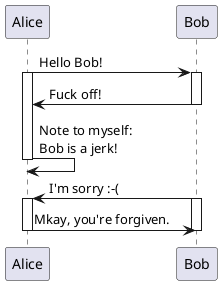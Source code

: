 @startuml
participant Alice
participant Bob

Alice -> Bob : Hello Bob!
activate Alice
activate Bob

Bob -> Alice: Fuck off!
deactivate Bob

Alice -> Alice : Note to myself:\nBob is a jerk!
deactivate Alice

Bob -> Alice : I'm sorry :-(
activate Alice
activate Bob

Alice -> Bob : Mkay, you're forgiven.
deactivate Alice
deactivate Bob

@enduml